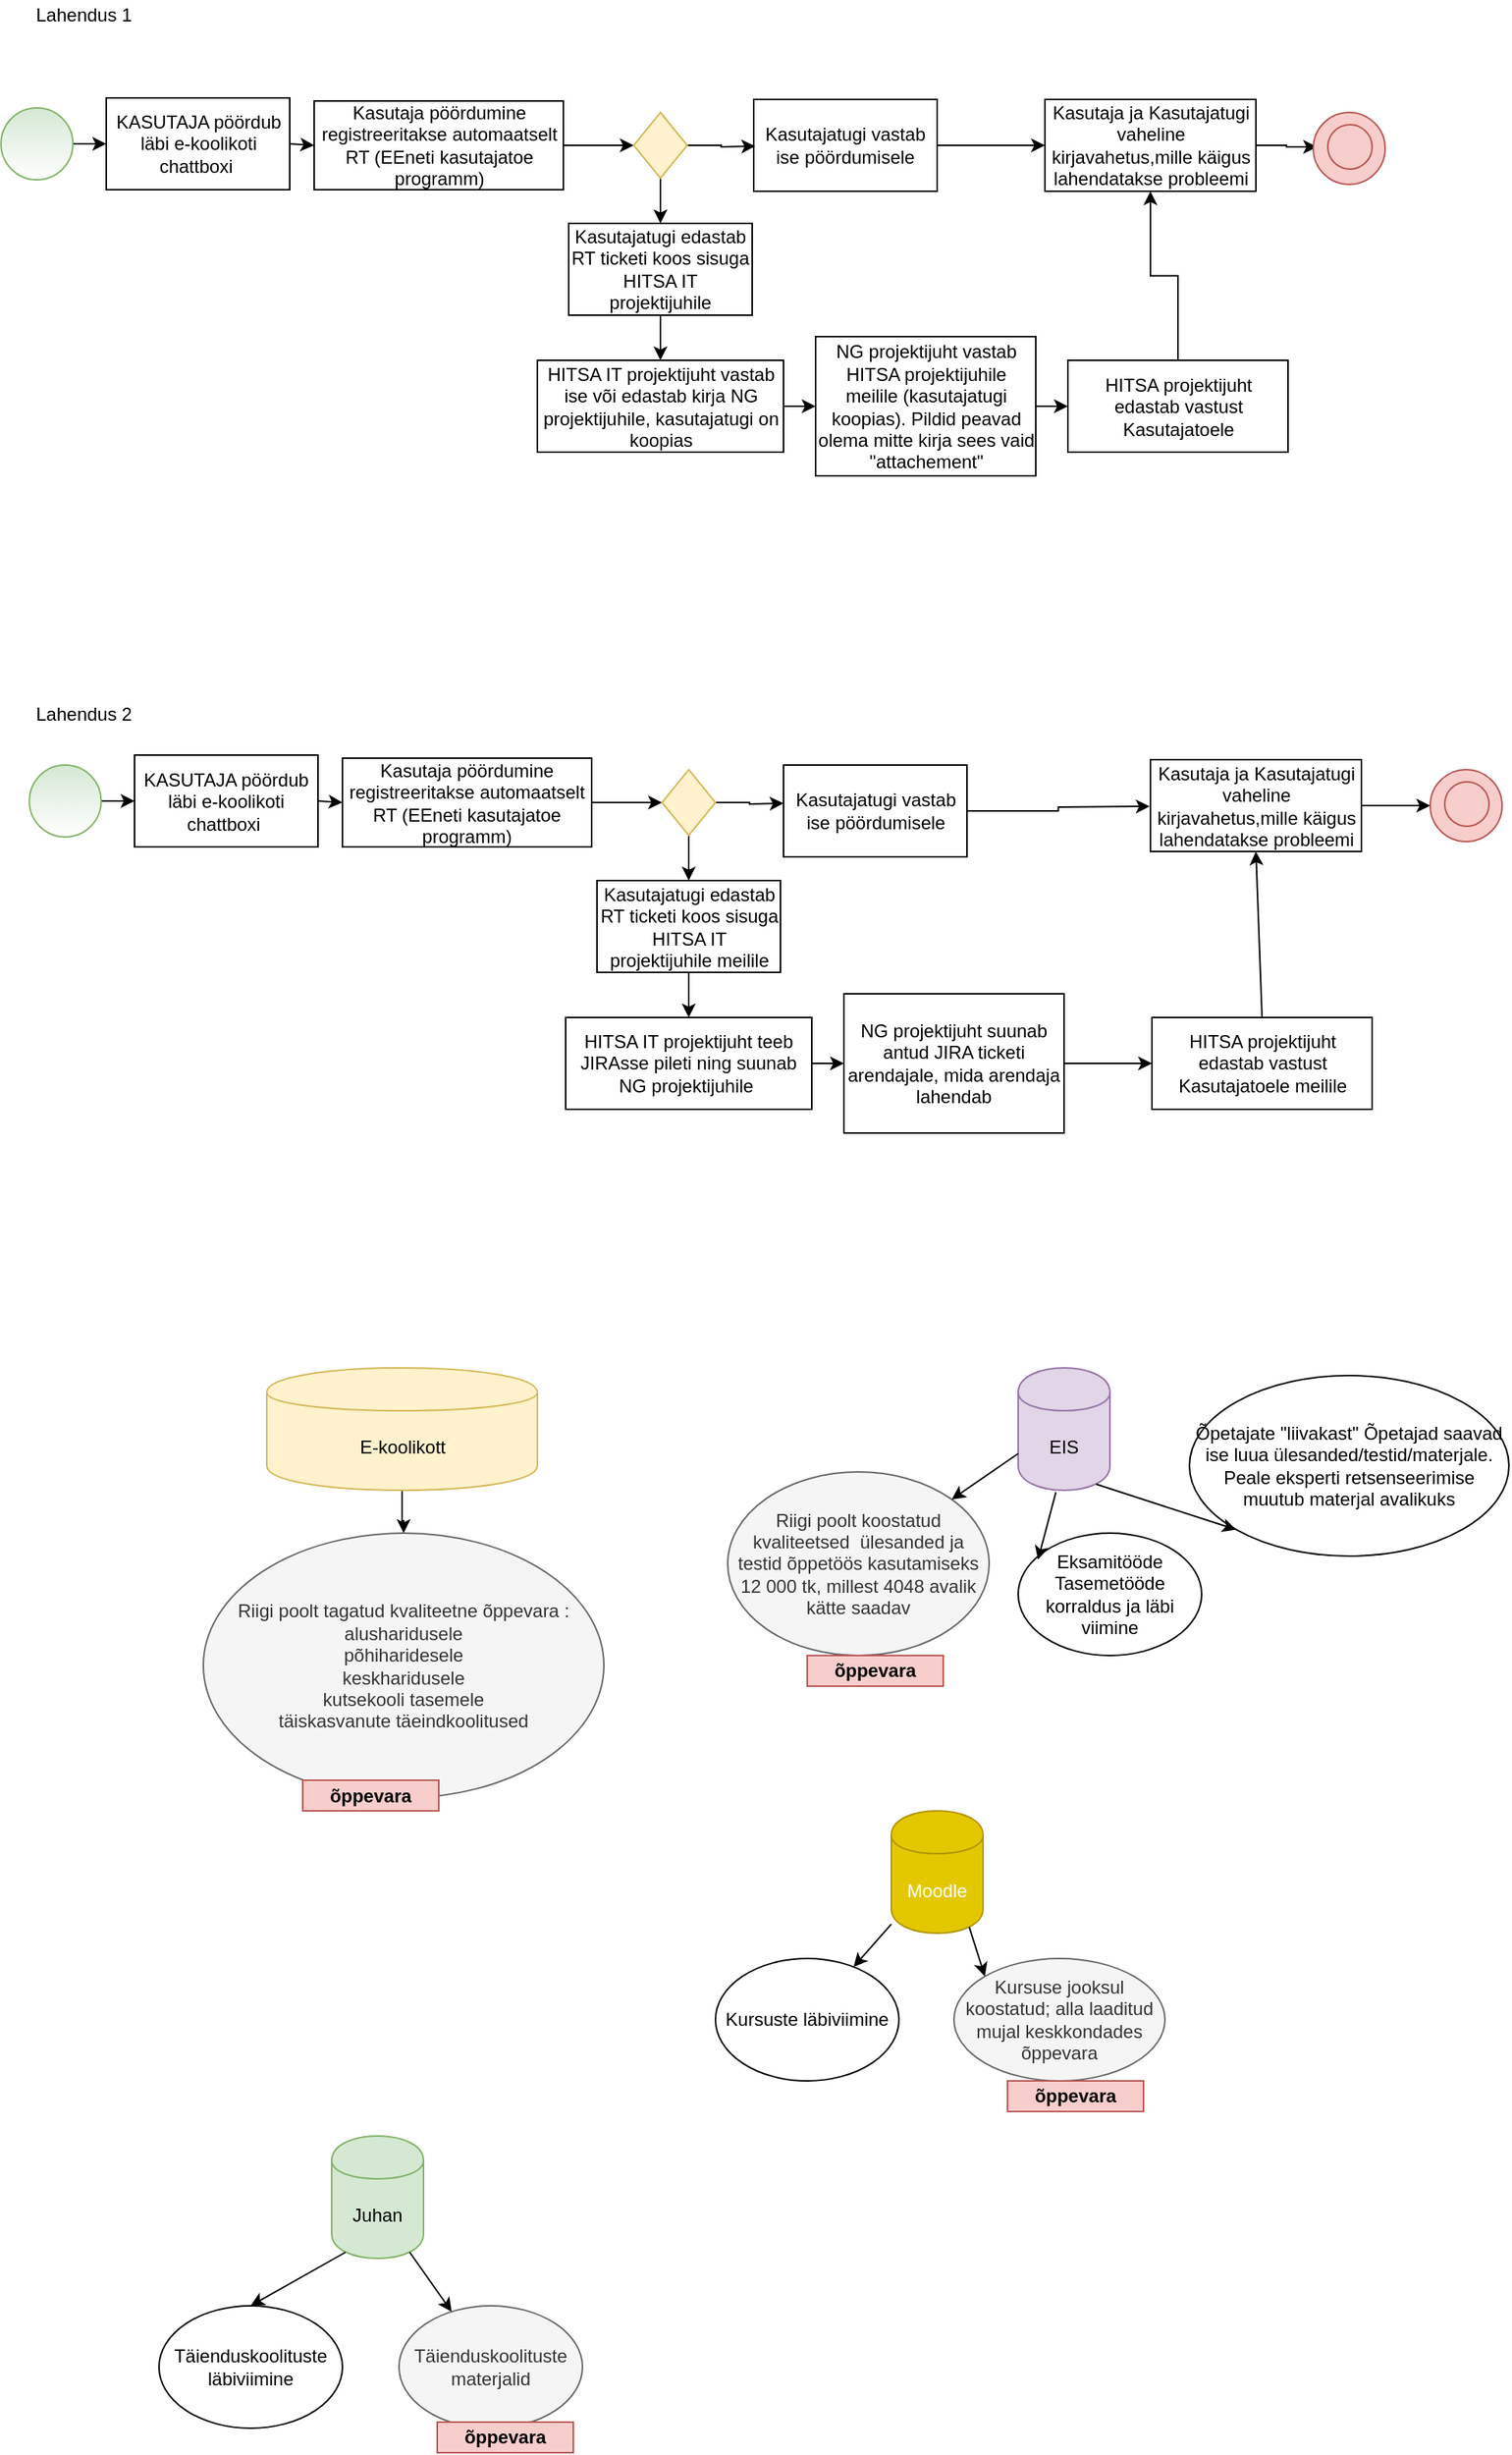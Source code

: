 <mxfile version="10.9.4" type="github"><diagram id="6Ql6dyrYi2o9q2H-zPNE" name="Page-1"><mxGraphModel dx="1185" dy="763" grid="0" gridSize="10" guides="1" tooltips="1" connect="1" arrows="1" fold="1" page="1" pageScale="1" pageWidth="1400" pageHeight="850" math="0" shadow="0"><root><mxCell id="0"/><mxCell id="1" parent="0"/><mxCell id="5bC_rTHgFqBlPXPdr-GD-1" value="KASUTAJA pöördub läbi e-koolikoti chattboxi&amp;nbsp;" style="rounded=0;whiteSpace=wrap;html=1;" vertex="1" parent="1"><mxGeometry x="115.5" y="95" width="120" height="60" as="geometry"/></mxCell><mxCell id="5bC_rTHgFqBlPXPdr-GD-13" value="" style="edgeStyle=orthogonalEdgeStyle;rounded=0;orthogonalLoop=1;jettySize=auto;html=1;" edge="1" parent="1" source="5bC_rTHgFqBlPXPdr-GD-2" target="5bC_rTHgFqBlPXPdr-GD-12"><mxGeometry relative="1" as="geometry"/></mxCell><mxCell id="5bC_rTHgFqBlPXPdr-GD-2" value="Kasutaja pöördumine registreeritakse automaatselt RT (EEneti kasutajatoe programm)" style="rounded=0;whiteSpace=wrap;html=1;" vertex="1" parent="1"><mxGeometry x="251.5" y="97" width="163" height="58" as="geometry"/></mxCell><mxCell id="5bC_rTHgFqBlPXPdr-GD-7" value="" style="edgeStyle=orthogonalEdgeStyle;rounded=0;orthogonalLoop=1;jettySize=auto;html=1;entryX=0;entryY=0.5;entryDx=0;entryDy=0;" edge="1" parent="1" source="5bC_rTHgFqBlPXPdr-GD-4" target="5bC_rTHgFqBlPXPdr-GD-6"><mxGeometry relative="1" as="geometry"/></mxCell><mxCell id="5bC_rTHgFqBlPXPdr-GD-4" value="Kasutajatugi vastab ise pöördumisele" style="rounded=0;whiteSpace=wrap;html=1;" vertex="1" parent="1"><mxGeometry x="539" y="96" width="120" height="60" as="geometry"/></mxCell><mxCell id="5bC_rTHgFqBlPXPdr-GD-34" value="" style="edgeStyle=orthogonalEdgeStyle;rounded=0;orthogonalLoop=1;jettySize=auto;html=1;entryX=0.053;entryY=0.479;entryDx=0;entryDy=0;entryPerimeter=0;" edge="1" parent="1" source="5bC_rTHgFqBlPXPdr-GD-6" target="5bC_rTHgFqBlPXPdr-GD-10"><mxGeometry relative="1" as="geometry"><mxPoint x="965.5" y="127" as="targetPoint"/></mxGeometry></mxCell><mxCell id="5bC_rTHgFqBlPXPdr-GD-6" value="Kasutaja ja Kasutajatugi vaheline kirjavahetus,mille käigus lahendatakse probleemi" style="rounded=0;whiteSpace=wrap;html=1;" vertex="1" parent="1"><mxGeometry x="729.5" y="96" width="138" height="60" as="geometry"/></mxCell><mxCell id="5bC_rTHgFqBlPXPdr-GD-10" value="" style="ellipse;whiteSpace=wrap;html=1;aspect=fixed;fillColor=#f8cecc;strokeColor=#b85450;" vertex="1" parent="1"><mxGeometry x="905" y="104.5" width="47" height="47" as="geometry"/></mxCell><mxCell id="5bC_rTHgFqBlPXPdr-GD-11" value="" style="ellipse;whiteSpace=wrap;html=1;aspect=fixed;fillColor=#f8cecc;strokeColor=#b85450;" vertex="1" parent="1"><mxGeometry x="914.5" y="112.5" width="29" height="29" as="geometry"/></mxCell><mxCell id="5bC_rTHgFqBlPXPdr-GD-26" style="edgeStyle=orthogonalEdgeStyle;rounded=0;orthogonalLoop=1;jettySize=auto;html=1;" edge="1" parent="1" source="5bC_rTHgFqBlPXPdr-GD-12" target="5bC_rTHgFqBlPXPdr-GD-15"><mxGeometry relative="1" as="geometry"><mxPoint x="478" y="203.667" as="targetPoint"/></mxGeometry></mxCell><mxCell id="5bC_rTHgFqBlPXPdr-GD-28" value="" style="edgeStyle=orthogonalEdgeStyle;rounded=0;orthogonalLoop=1;jettySize=auto;html=1;" edge="1" parent="1" source="5bC_rTHgFqBlPXPdr-GD-12"><mxGeometry relative="1" as="geometry"><mxPoint x="540" y="126.5" as="targetPoint"/></mxGeometry></mxCell><mxCell id="5bC_rTHgFqBlPXPdr-GD-12" value="" style="rhombus;whiteSpace=wrap;html=1;fillColor=#fff2cc;strokeColor=#d6b656;" vertex="1" parent="1"><mxGeometry x="460.5" y="104.5" width="35" height="43" as="geometry"/></mxCell><mxCell id="5bC_rTHgFqBlPXPdr-GD-17" value="" style="edgeStyle=orthogonalEdgeStyle;rounded=0;orthogonalLoop=1;jettySize=auto;html=1;" edge="1" parent="1" source="5bC_rTHgFqBlPXPdr-GD-15" target="5bC_rTHgFqBlPXPdr-GD-16"><mxGeometry relative="1" as="geometry"/></mxCell><mxCell id="5bC_rTHgFqBlPXPdr-GD-15" value="Kasutajatugi edastab RT ticketi koos sisuga HITSA IT projektijuhile" style="rounded=0;whiteSpace=wrap;html=1;" vertex="1" parent="1"><mxGeometry x="418" y="177" width="120" height="60" as="geometry"/></mxCell><mxCell id="5bC_rTHgFqBlPXPdr-GD-19" value="" style="edgeStyle=orthogonalEdgeStyle;rounded=0;orthogonalLoop=1;jettySize=auto;html=1;" edge="1" parent="1" source="5bC_rTHgFqBlPXPdr-GD-16" target="5bC_rTHgFqBlPXPdr-GD-18"><mxGeometry relative="1" as="geometry"/></mxCell><mxCell id="5bC_rTHgFqBlPXPdr-GD-16" value="HITSA IT projektijuht vastab ise või edastab kirja NG projektijuhile, kasutajatugi on koopias" style="rounded=0;whiteSpace=wrap;html=1;" vertex="1" parent="1"><mxGeometry x="397.5" y="266.5" width="161" height="60" as="geometry"/></mxCell><mxCell id="5bC_rTHgFqBlPXPdr-GD-21" value="" style="edgeStyle=orthogonalEdgeStyle;rounded=0;orthogonalLoop=1;jettySize=auto;html=1;" edge="1" parent="1" source="5bC_rTHgFqBlPXPdr-GD-18" target="5bC_rTHgFqBlPXPdr-GD-20"><mxGeometry relative="1" as="geometry"/></mxCell><mxCell id="5bC_rTHgFqBlPXPdr-GD-18" value="NG projektijuht vastab HITSA projektijuhile meilile (kasutajatugi koopias). Pildid peavad olema mitte kirja sees vaid &quot;attachement&quot;" style="rounded=0;whiteSpace=wrap;html=1;" vertex="1" parent="1"><mxGeometry x="579.5" y="251" width="144" height="91" as="geometry"/></mxCell><mxCell id="5bC_rTHgFqBlPXPdr-GD-32" value="" style="edgeStyle=orthogonalEdgeStyle;rounded=0;orthogonalLoop=1;jettySize=auto;html=1;" edge="1" parent="1" source="5bC_rTHgFqBlPXPdr-GD-20" target="5bC_rTHgFqBlPXPdr-GD-6"><mxGeometry relative="1" as="geometry"><mxPoint x="816.5" y="186.5" as="targetPoint"/></mxGeometry></mxCell><mxCell id="5bC_rTHgFqBlPXPdr-GD-20" value="HITSA projektijuht edastab vastust Kasutajatoele" style="rounded=0;whiteSpace=wrap;html=1;" vertex="1" parent="1"><mxGeometry x="744.5" y="266.5" width="144" height="60" as="geometry"/></mxCell><mxCell id="5bC_rTHgFqBlPXPdr-GD-37" value="" style="edgeStyle=orthogonalEdgeStyle;rounded=0;orthogonalLoop=1;jettySize=auto;html=1;" edge="1" parent="1" source="5bC_rTHgFqBlPXPdr-GD-36" target="5bC_rTHgFqBlPXPdr-GD-1"><mxGeometry relative="1" as="geometry"/></mxCell><mxCell id="5bC_rTHgFqBlPXPdr-GD-36" value="" style="ellipse;whiteSpace=wrap;html=1;aspect=fixed;fillColor=#d5e8d4;strokeColor=#82b366;gradientColor=#ffffff;" vertex="1" parent="1"><mxGeometry x="46.667" y="101.5" width="47" height="47" as="geometry"/></mxCell><mxCell id="5bC_rTHgFqBlPXPdr-GD-38" value="" style="endArrow=classic;html=1;exitX=1;exitY=0.5;exitDx=0;exitDy=0;entryX=0;entryY=0.5;entryDx=0;entryDy=0;" edge="1" parent="1" source="5bC_rTHgFqBlPXPdr-GD-1" target="5bC_rTHgFqBlPXPdr-GD-2"><mxGeometry width="50" height="50" relative="1" as="geometry"><mxPoint x="207" y="67.5" as="sourcePoint"/><mxPoint x="257" y="17.5" as="targetPoint"/></mxGeometry></mxCell><mxCell id="5bC_rTHgFqBlPXPdr-GD-40" value="Lahendus 1" style="text;html=1;strokeColor=none;fillColor=none;align=center;verticalAlign=middle;whiteSpace=wrap;rounded=0;" vertex="1" parent="1"><mxGeometry x="47" y="31" width="108" height="20" as="geometry"/></mxCell><mxCell id="5bC_rTHgFqBlPXPdr-GD-41" value="KASUTAJA pöördub läbi e-koolikoti chattboxi&amp;nbsp;" style="rounded=0;whiteSpace=wrap;html=1;" vertex="1" parent="1"><mxGeometry x="134" y="524.5" width="120" height="60" as="geometry"/></mxCell><mxCell id="5bC_rTHgFqBlPXPdr-GD-42" value="" style="edgeStyle=orthogonalEdgeStyle;rounded=0;orthogonalLoop=1;jettySize=auto;html=1;" edge="1" parent="1" source="5bC_rTHgFqBlPXPdr-GD-43" target="5bC_rTHgFqBlPXPdr-GD-52"><mxGeometry relative="1" as="geometry"/></mxCell><mxCell id="5bC_rTHgFqBlPXPdr-GD-43" value="Kasutaja pöördumine registreeritakse automaatselt RT (EEneti kasutajatoe programm)" style="rounded=0;whiteSpace=wrap;html=1;" vertex="1" parent="1"><mxGeometry x="270" y="526.5" width="163" height="58" as="geometry"/></mxCell><mxCell id="5bC_rTHgFqBlPXPdr-GD-44" value="" style="edgeStyle=orthogonalEdgeStyle;rounded=0;orthogonalLoop=1;jettySize=auto;html=1;" edge="1" parent="1" source="5bC_rTHgFqBlPXPdr-GD-45"><mxGeometry relative="1" as="geometry"><mxPoint x="798" y="558" as="targetPoint"/></mxGeometry></mxCell><mxCell id="5bC_rTHgFqBlPXPdr-GD-45" value="Kasutajatugi vastab ise pöördumisele" style="rounded=0;whiteSpace=wrap;html=1;" vertex="1" parent="1"><mxGeometry x="558.5" y="531" width="120" height="60" as="geometry"/></mxCell><mxCell id="5bC_rTHgFqBlPXPdr-GD-66" value="" style="edgeStyle=orthogonalEdgeStyle;rounded=0;orthogonalLoop=1;jettySize=auto;html=1;entryX=0;entryY=0.5;entryDx=0;entryDy=0;" edge="1" parent="1" source="5bC_rTHgFqBlPXPdr-GD-47" target="5bC_rTHgFqBlPXPdr-GD-48"><mxGeometry relative="1" as="geometry"><mxPoint x="991" y="556" as="targetPoint"/></mxGeometry></mxCell><mxCell id="5bC_rTHgFqBlPXPdr-GD-47" value="Kasutaja ja Kasutajatugi vaheline kirjavahetus,mille käigus lahendatakse probleemi" style="rounded=0;whiteSpace=wrap;html=1;" vertex="1" parent="1"><mxGeometry x="798.5" y="527.5" width="138" height="60" as="geometry"/></mxCell><mxCell id="5bC_rTHgFqBlPXPdr-GD-48" value="" style="ellipse;whiteSpace=wrap;html=1;aspect=fixed;fillColor=#f8cecc;strokeColor=#b85450;" vertex="1" parent="1"><mxGeometry x="981.5" y="534" width="47" height="47" as="geometry"/></mxCell><mxCell id="5bC_rTHgFqBlPXPdr-GD-49" value="" style="ellipse;whiteSpace=wrap;html=1;aspect=fixed;fillColor=#f8cecc;strokeColor=#b85450;" vertex="1" parent="1"><mxGeometry x="991" y="542" width="29" height="29" as="geometry"/></mxCell><mxCell id="5bC_rTHgFqBlPXPdr-GD-50" style="edgeStyle=orthogonalEdgeStyle;rounded=0;orthogonalLoop=1;jettySize=auto;html=1;" edge="1" parent="1" source="5bC_rTHgFqBlPXPdr-GD-52" target="5bC_rTHgFqBlPXPdr-GD-54"><mxGeometry relative="1" as="geometry"><mxPoint x="496.5" y="633.167" as="targetPoint"/></mxGeometry></mxCell><mxCell id="5bC_rTHgFqBlPXPdr-GD-51" value="" style="edgeStyle=orthogonalEdgeStyle;rounded=0;orthogonalLoop=1;jettySize=auto;html=1;" edge="1" parent="1" source="5bC_rTHgFqBlPXPdr-GD-52"><mxGeometry relative="1" as="geometry"><mxPoint x="558.5" y="556.0" as="targetPoint"/></mxGeometry></mxCell><mxCell id="5bC_rTHgFqBlPXPdr-GD-52" value="" style="rhombus;whiteSpace=wrap;html=1;fillColor=#fff2cc;strokeColor=#d6b656;" vertex="1" parent="1"><mxGeometry x="479" y="534" width="35" height="43" as="geometry"/></mxCell><mxCell id="5bC_rTHgFqBlPXPdr-GD-53" value="" style="edgeStyle=orthogonalEdgeStyle;rounded=0;orthogonalLoop=1;jettySize=auto;html=1;" edge="1" parent="1" source="5bC_rTHgFqBlPXPdr-GD-54" target="5bC_rTHgFqBlPXPdr-GD-56"><mxGeometry relative="1" as="geometry"/></mxCell><mxCell id="5bC_rTHgFqBlPXPdr-GD-54" value="Kasutajatugi edastab RT ticketi koos sisuga HITSA IT projektijuhile meilile" style="rounded=0;whiteSpace=wrap;html=1;" vertex="1" parent="1"><mxGeometry x="436.5" y="606.5" width="120" height="60" as="geometry"/></mxCell><mxCell id="5bC_rTHgFqBlPXPdr-GD-55" value="" style="edgeStyle=orthogonalEdgeStyle;rounded=0;orthogonalLoop=1;jettySize=auto;html=1;" edge="1" parent="1" source="5bC_rTHgFqBlPXPdr-GD-56" target="5bC_rTHgFqBlPXPdr-GD-58"><mxGeometry relative="1" as="geometry"/></mxCell><mxCell id="5bC_rTHgFqBlPXPdr-GD-56" value="HITSA IT projektijuht teeb JIRAsse pileti ning suunab NG projektijuhile&amp;nbsp;" style="rounded=0;whiteSpace=wrap;html=1;" vertex="1" parent="1"><mxGeometry x="416" y="696" width="161" height="60" as="geometry"/></mxCell><mxCell id="5bC_rTHgFqBlPXPdr-GD-57" value="" style="edgeStyle=orthogonalEdgeStyle;rounded=0;orthogonalLoop=1;jettySize=auto;html=1;" edge="1" parent="1" source="5bC_rTHgFqBlPXPdr-GD-58" target="5bC_rTHgFqBlPXPdr-GD-60"><mxGeometry relative="1" as="geometry"/></mxCell><mxCell id="5bC_rTHgFqBlPXPdr-GD-58" value="NG projektijuht suunab antud JIRA ticketi arendajale, mida arendaja lahendab" style="rounded=0;whiteSpace=wrap;html=1;" vertex="1" parent="1"><mxGeometry x="598" y="680.5" width="144" height="91" as="geometry"/></mxCell><mxCell id="5bC_rTHgFqBlPXPdr-GD-60" value="HITSA projektijuht edastab vastust Kasutajatoele meilile" style="rounded=0;whiteSpace=wrap;html=1;" vertex="1" parent="1"><mxGeometry x="799.5" y="696" width="144" height="60" as="geometry"/></mxCell><mxCell id="5bC_rTHgFqBlPXPdr-GD-61" value="" style="edgeStyle=orthogonalEdgeStyle;rounded=0;orthogonalLoop=1;jettySize=auto;html=1;" edge="1" parent="1" source="5bC_rTHgFqBlPXPdr-GD-62" target="5bC_rTHgFqBlPXPdr-GD-41"><mxGeometry relative="1" as="geometry"/></mxCell><mxCell id="5bC_rTHgFqBlPXPdr-GD-62" value="" style="ellipse;whiteSpace=wrap;html=1;aspect=fixed;fillColor=#d5e8d4;strokeColor=#82b366;gradientColor=#ffffff;" vertex="1" parent="1"><mxGeometry x="65.167" y="531" width="47" height="47" as="geometry"/></mxCell><mxCell id="5bC_rTHgFqBlPXPdr-GD-63" value="" style="endArrow=classic;html=1;exitX=1;exitY=0.5;exitDx=0;exitDy=0;entryX=0;entryY=0.5;entryDx=0;entryDy=0;" edge="1" parent="1" source="5bC_rTHgFqBlPXPdr-GD-41" target="5bC_rTHgFqBlPXPdr-GD-43"><mxGeometry width="50" height="50" relative="1" as="geometry"><mxPoint x="225.5" y="497" as="sourcePoint"/><mxPoint x="275.5" y="447" as="targetPoint"/></mxGeometry></mxCell><mxCell id="5bC_rTHgFqBlPXPdr-GD-64" value="Lahendus 2" style="text;html=1;strokeColor=none;fillColor=none;align=center;verticalAlign=middle;whiteSpace=wrap;rounded=0;" vertex="1" parent="1"><mxGeometry x="46.5" y="488" width="108" height="20" as="geometry"/></mxCell><mxCell id="5bC_rTHgFqBlPXPdr-GD-65" value="" style="endArrow=classic;html=1;entryX=0.5;entryY=1;entryDx=0;entryDy=0;exitX=0.5;exitY=0;exitDx=0;exitDy=0;" edge="1" parent="1" source="5bC_rTHgFqBlPXPdr-GD-60" target="5bC_rTHgFqBlPXPdr-GD-47"><mxGeometry width="50" height="50" relative="1" as="geometry"><mxPoint x="828" y="698" as="sourcePoint"/><mxPoint x="878" y="648" as="targetPoint"/></mxGeometry></mxCell><mxCell id="5bC_rTHgFqBlPXPdr-GD-87" value="" style="edgeStyle=orthogonalEdgeStyle;rounded=0;orthogonalLoop=1;jettySize=auto;html=1;" edge="1" parent="1" source="5bC_rTHgFqBlPXPdr-GD-68" target="5bC_rTHgFqBlPXPdr-GD-69"><mxGeometry relative="1" as="geometry"/></mxCell><mxCell id="5bC_rTHgFqBlPXPdr-GD-68" value="E-koolikott" style="shape=cylinder;whiteSpace=wrap;html=1;boundedLbl=1;backgroundOutline=1;fillColor=#fff2cc;strokeColor=#d6b656;" vertex="1" parent="1"><mxGeometry x="220.5" y="925" width="177" height="80" as="geometry"/></mxCell><mxCell id="5bC_rTHgFqBlPXPdr-GD-69" value="Riigi poolt tagatud kvaliteetne õppevara : alusharidusele&lt;br&gt;põhiharidesele&lt;br&gt;keskharidusele&lt;br&gt;kutsekooli tasemele&lt;br&gt;täiskasvanute täeindkoolitused" style="ellipse;whiteSpace=wrap;html=1;fillColor=#f5f5f5;strokeColor=#666666;fontColor=#333333;" vertex="1" parent="1"><mxGeometry x="179" y="1033" width="262" height="173" as="geometry"/></mxCell><mxCell id="5bC_rTHgFqBlPXPdr-GD-70" value="Riigi poolt koostatud kvaliteetsed&amp;nbsp; ülesanded ja testid õppetöös kasutamiseks&lt;br&gt;12 000 tk, millest 4048 avalik kätte saadav" style="ellipse;whiteSpace=wrap;html=1;fillColor=#f5f5f5;strokeColor=#666666;fontColor=#333333;" vertex="1" parent="1"><mxGeometry x="522" y="993" width="171" height="120" as="geometry"/></mxCell><mxCell id="5bC_rTHgFqBlPXPdr-GD-71" value="EIS" style="shape=cylinder;whiteSpace=wrap;html=1;boundedLbl=1;backgroundOutline=1;fillColor=#e1d5e7;strokeColor=#9673a6;" vertex="1" parent="1"><mxGeometry x="712" y="925" width="60" height="80" as="geometry"/></mxCell><mxCell id="5bC_rTHgFqBlPXPdr-GD-72" value="Eksamitööde&lt;br&gt;Tasemetööde korraldus ja läbi viimine" style="ellipse;whiteSpace=wrap;html=1;gradientColor=#ffffff;" vertex="1" parent="1"><mxGeometry x="712" y="1033" width="120" height="80" as="geometry"/></mxCell><mxCell id="5bC_rTHgFqBlPXPdr-GD-73" value="Õpetajate &quot;liivakast&quot; Õpetajad saavad ise luua ülesanded/testid/materjale. Peale eksperti retsenseerimise muutub materjal avalikuks" style="ellipse;whiteSpace=wrap;html=1;gradientColor=#ffffff;" vertex="1" parent="1"><mxGeometry x="824" y="930" width="209" height="118" as="geometry"/></mxCell><mxCell id="5bC_rTHgFqBlPXPdr-GD-74" value="Juhan" style="shape=cylinder;whiteSpace=wrap;html=1;boundedLbl=1;backgroundOutline=1;fillColor=#d5e8d4;strokeColor=#82b366;" vertex="1" parent="1"><mxGeometry x="263" y="1427" width="60" height="80" as="geometry"/></mxCell><mxCell id="5bC_rTHgFqBlPXPdr-GD-75" value="Täienduskoolituste läbiviimine" style="ellipse;whiteSpace=wrap;html=1;gradientColor=#ffffff;" vertex="1" parent="1"><mxGeometry x="150" y="1538" width="120" height="80" as="geometry"/></mxCell><mxCell id="5bC_rTHgFqBlPXPdr-GD-76" value="Täienduskoolituste materjalid" style="ellipse;whiteSpace=wrap;html=1;fillColor=#f5f5f5;strokeColor=#666666;fontColor=#333333;" vertex="1" parent="1"><mxGeometry x="307" y="1538" width="120" height="80" as="geometry"/></mxCell><mxCell id="5bC_rTHgFqBlPXPdr-GD-77" value="õppevara" style="text;html=1;strokeColor=#b85450;fillColor=#f8cecc;align=center;verticalAlign=middle;whiteSpace=wrap;rounded=0;fontStyle=1" vertex="1" parent="1"><mxGeometry x="332" y="1614" width="89" height="20" as="geometry"/></mxCell><mxCell id="5bC_rTHgFqBlPXPdr-GD-78" value="õppevara" style="text;html=1;strokeColor=#b85450;fillColor=#f8cecc;align=center;verticalAlign=middle;whiteSpace=wrap;rounded=0;fontStyle=1" vertex="1" parent="1"><mxGeometry x="244" y="1194.5" width="89" height="20" as="geometry"/></mxCell><mxCell id="5bC_rTHgFqBlPXPdr-GD-79" value="õppevara" style="text;html=1;strokeColor=#b85450;fillColor=#f8cecc;align=center;verticalAlign=middle;whiteSpace=wrap;rounded=0;fontStyle=1" vertex="1" parent="1"><mxGeometry x="574" y="1113" width="89" height="20" as="geometry"/></mxCell><mxCell id="5bC_rTHgFqBlPXPdr-GD-82" value="" style="endArrow=classic;html=1;exitX=0.15;exitY=0.95;exitDx=0;exitDy=0;exitPerimeter=0;entryX=0.5;entryY=0;entryDx=0;entryDy=0;" edge="1" parent="1" source="5bC_rTHgFqBlPXPdr-GD-74" target="5bC_rTHgFqBlPXPdr-GD-75"><mxGeometry width="50" height="50" relative="1" as="geometry"><mxPoint x="76" y="1489" as="sourcePoint"/><mxPoint x="126" y="1439" as="targetPoint"/></mxGeometry></mxCell><mxCell id="5bC_rTHgFqBlPXPdr-GD-83" value="" style="endArrow=classic;html=1;exitX=0.85;exitY=0.95;exitDx=0;exitDy=0;exitPerimeter=0;" edge="1" parent="1" source="5bC_rTHgFqBlPXPdr-GD-74" target="5bC_rTHgFqBlPXPdr-GD-76"><mxGeometry width="50" height="50" relative="1" as="geometry"><mxPoint x="365" y="1522" as="sourcePoint"/><mxPoint x="415" y="1472" as="targetPoint"/></mxGeometry></mxCell><mxCell id="5bC_rTHgFqBlPXPdr-GD-84" value="" style="endArrow=classic;html=1;exitX=0;exitY=0.7;exitDx=0;exitDy=0;" edge="1" parent="1" source="5bC_rTHgFqBlPXPdr-GD-71" target="5bC_rTHgFqBlPXPdr-GD-70"><mxGeometry width="50" height="50" relative="1" as="geometry"><mxPoint x="613" y="950" as="sourcePoint"/><mxPoint x="663" y="900" as="targetPoint"/></mxGeometry></mxCell><mxCell id="5bC_rTHgFqBlPXPdr-GD-85" value="" style="endArrow=classic;html=1;exitX=0.411;exitY=1.015;exitDx=0;exitDy=0;exitPerimeter=0;entryX=0.108;entryY=0.217;entryDx=0;entryDy=0;entryPerimeter=0;" edge="1" parent="1" source="5bC_rTHgFqBlPXPdr-GD-71" target="5bC_rTHgFqBlPXPdr-GD-72"><mxGeometry width="50" height="50" relative="1" as="geometry"><mxPoint x="778" y="1031" as="sourcePoint"/><mxPoint x="828" y="981" as="targetPoint"/></mxGeometry></mxCell><mxCell id="5bC_rTHgFqBlPXPdr-GD-86" value="" style="endArrow=classic;html=1;exitX=0.85;exitY=0.95;exitDx=0;exitDy=0;exitPerimeter=0;entryX=0;entryY=1;entryDx=0;entryDy=0;" edge="1" parent="1" source="5bC_rTHgFqBlPXPdr-GD-71" target="5bC_rTHgFqBlPXPdr-GD-73"><mxGeometry width="50" height="50" relative="1" as="geometry"><mxPoint x="795" y="934" as="sourcePoint"/><mxPoint x="845" y="884" as="targetPoint"/></mxGeometry></mxCell><mxCell id="5bC_rTHgFqBlPXPdr-GD-88" value="Moodle" style="shape=cylinder;whiteSpace=wrap;html=1;boundedLbl=1;backgroundOutline=1;fillColor=#e3c800;strokeColor=#B09500;fontColor=#ffffff;" vertex="1" parent="1"><mxGeometry x="629" y="1214.5" width="60" height="80" as="geometry"/></mxCell><mxCell id="5bC_rTHgFqBlPXPdr-GD-89" value="Kursuste läbiviimine" style="ellipse;whiteSpace=wrap;html=1;gradientColor=#ffffff;" vertex="1" parent="1"><mxGeometry x="514" y="1311" width="120" height="80" as="geometry"/></mxCell><mxCell id="5bC_rTHgFqBlPXPdr-GD-90" value="Kursuse jooksul koostatud; alla laaditud mujal keskkondades õppevara" style="ellipse;whiteSpace=wrap;html=1;fillColor=#f5f5f5;strokeColor=#666666;fontColor=#333333;" vertex="1" parent="1"><mxGeometry x="670" y="1311" width="138" height="80" as="geometry"/></mxCell><mxCell id="5bC_rTHgFqBlPXPdr-GD-91" value="" style="endArrow=classic;html=1;" edge="1" parent="1" source="5bC_rTHgFqBlPXPdr-GD-88" target="5bC_rTHgFqBlPXPdr-GD-89"><mxGeometry width="50" height="50" relative="1" as="geometry"><mxPoint x="513" y="1281" as="sourcePoint"/><mxPoint x="563" y="1231" as="targetPoint"/></mxGeometry></mxCell><mxCell id="5bC_rTHgFqBlPXPdr-GD-92" value="" style="endArrow=classic;html=1;exitX=0.85;exitY=0.95;exitDx=0;exitDy=0;exitPerimeter=0;entryX=0;entryY=0;entryDx=0;entryDy=0;" edge="1" parent="1" source="5bC_rTHgFqBlPXPdr-GD-88" target="5bC_rTHgFqBlPXPdr-GD-90"><mxGeometry width="50" height="50" relative="1" as="geometry"><mxPoint x="748" y="1306" as="sourcePoint"/><mxPoint x="798" y="1256" as="targetPoint"/></mxGeometry></mxCell><mxCell id="5bC_rTHgFqBlPXPdr-GD-93" value="õppevara" style="text;html=1;strokeColor=#b85450;fillColor=#f8cecc;align=center;verticalAlign=middle;whiteSpace=wrap;rounded=0;fontStyle=1" vertex="1" parent="1"><mxGeometry x="705" y="1391" width="89" height="20" as="geometry"/></mxCell></root></mxGraphModel></diagram></mxfile>